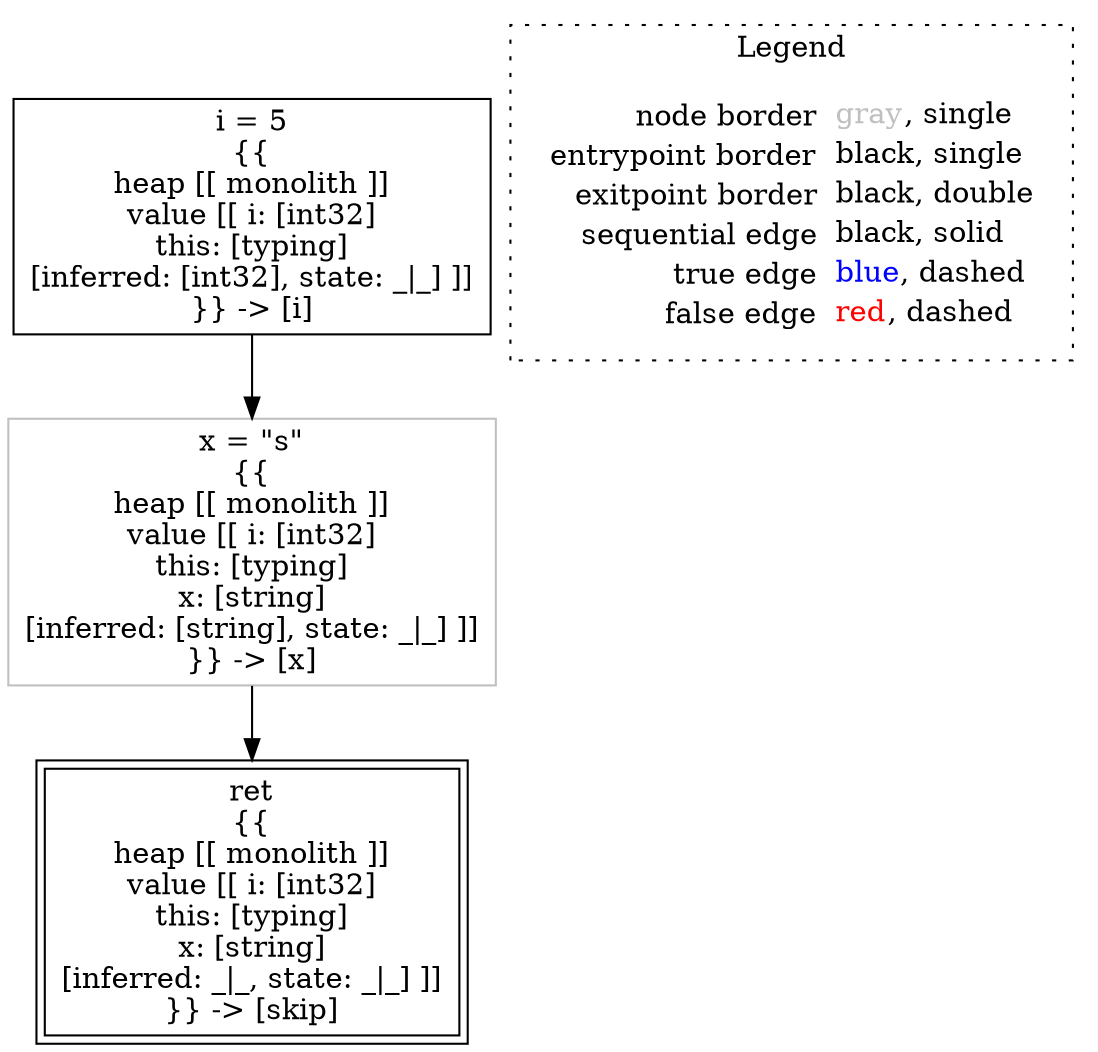 digraph {
	"node0" [shape="rect",color="black",label=<i = 5<BR/>{{<BR/>heap [[ monolith ]]<BR/>value [[ i: [int32]<BR/>this: [typing]<BR/>[inferred: [int32], state: _|_] ]]<BR/>}} -&gt; [i]>];
	"node1" [shape="rect",color="gray",label=<x = &quot;s&quot;<BR/>{{<BR/>heap [[ monolith ]]<BR/>value [[ i: [int32]<BR/>this: [typing]<BR/>x: [string]<BR/>[inferred: [string], state: _|_] ]]<BR/>}} -&gt; [x]>];
	"node2" [shape="rect",color="black",peripheries="2",label=<ret<BR/>{{<BR/>heap [[ monolith ]]<BR/>value [[ i: [int32]<BR/>this: [typing]<BR/>x: [string]<BR/>[inferred: _|_, state: _|_] ]]<BR/>}} -&gt; [skip]>];
	"node1" -> "node2" [color="black"];
	"node0" -> "node1" [color="black"];
subgraph cluster_legend {
	label="Legend";
	style=dotted;
	node [shape=plaintext];
	"legend" [label=<<table border="0" cellpadding="2" cellspacing="0" cellborder="0"><tr><td align="right">node border&nbsp;</td><td align="left"><font color="gray">gray</font>, single</td></tr><tr><td align="right">entrypoint border&nbsp;</td><td align="left"><font color="black">black</font>, single</td></tr><tr><td align="right">exitpoint border&nbsp;</td><td align="left"><font color="black">black</font>, double</td></tr><tr><td align="right">sequential edge&nbsp;</td><td align="left"><font color="black">black</font>, solid</td></tr><tr><td align="right">true edge&nbsp;</td><td align="left"><font color="blue">blue</font>, dashed</td></tr><tr><td align="right">false edge&nbsp;</td><td align="left"><font color="red">red</font>, dashed</td></tr></table>>];
}

}
